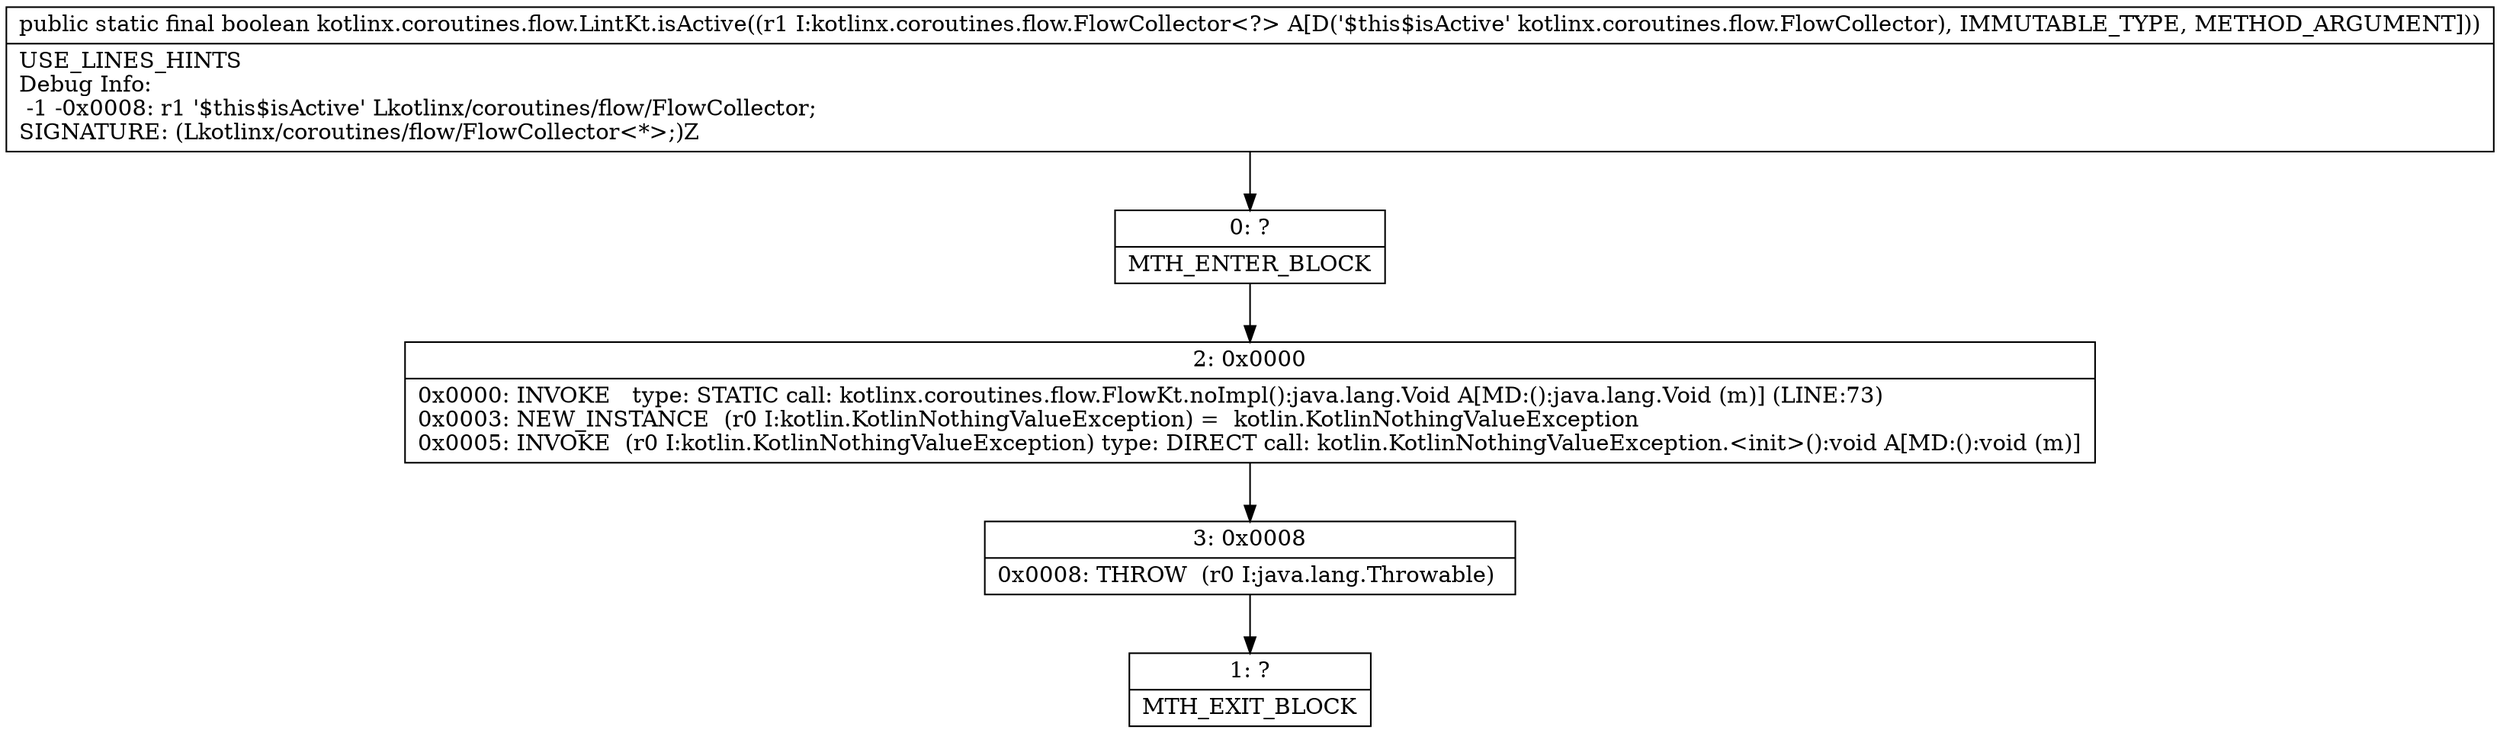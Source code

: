 digraph "CFG forkotlinx.coroutines.flow.LintKt.isActive(Lkotlinx\/coroutines\/flow\/FlowCollector;)Z" {
Node_0 [shape=record,label="{0\:\ ?|MTH_ENTER_BLOCK\l}"];
Node_2 [shape=record,label="{2\:\ 0x0000|0x0000: INVOKE   type: STATIC call: kotlinx.coroutines.flow.FlowKt.noImpl():java.lang.Void A[MD:():java.lang.Void (m)] (LINE:73)\l0x0003: NEW_INSTANCE  (r0 I:kotlin.KotlinNothingValueException) =  kotlin.KotlinNothingValueException \l0x0005: INVOKE  (r0 I:kotlin.KotlinNothingValueException) type: DIRECT call: kotlin.KotlinNothingValueException.\<init\>():void A[MD:():void (m)]\l}"];
Node_3 [shape=record,label="{3\:\ 0x0008|0x0008: THROW  (r0 I:java.lang.Throwable) \l}"];
Node_1 [shape=record,label="{1\:\ ?|MTH_EXIT_BLOCK\l}"];
MethodNode[shape=record,label="{public static final boolean kotlinx.coroutines.flow.LintKt.isActive((r1 I:kotlinx.coroutines.flow.FlowCollector\<?\> A[D('$this$isActive' kotlinx.coroutines.flow.FlowCollector), IMMUTABLE_TYPE, METHOD_ARGUMENT]))  | USE_LINES_HINTS\lDebug Info:\l  \-1 \-0x0008: r1 '$this$isActive' Lkotlinx\/coroutines\/flow\/FlowCollector;\lSIGNATURE: (Lkotlinx\/coroutines\/flow\/FlowCollector\<*\>;)Z\l}"];
MethodNode -> Node_0;Node_0 -> Node_2;
Node_2 -> Node_3;
Node_3 -> Node_1;
}

